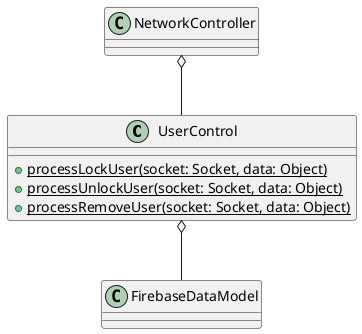 @startuml

class UserControl {
    + {static}processLockUser(socket: Socket, data: Object)
    + {static}processUnlockUser(socket: Socket, data: Object)
    + {static}processRemoveUser(socket: Socket, data: Object)
}

NetworkController o-- UserControl
UserControl o-- FirebaseDataModel
@enduml